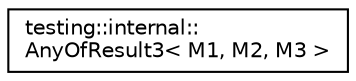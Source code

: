 digraph "クラス階層図"
{
  edge [fontname="Helvetica",fontsize="10",labelfontname="Helvetica",labelfontsize="10"];
  node [fontname="Helvetica",fontsize="10",shape=record];
  rankdir="LR";
  Node0 [label="testing::internal::\lAnyOfResult3\< M1, M2, M3 \>",height=0.2,width=0.4,color="black", fillcolor="white", style="filled",URL="$dd/d69/structtesting_1_1internal_1_1_any_of_result3.html"];
}
